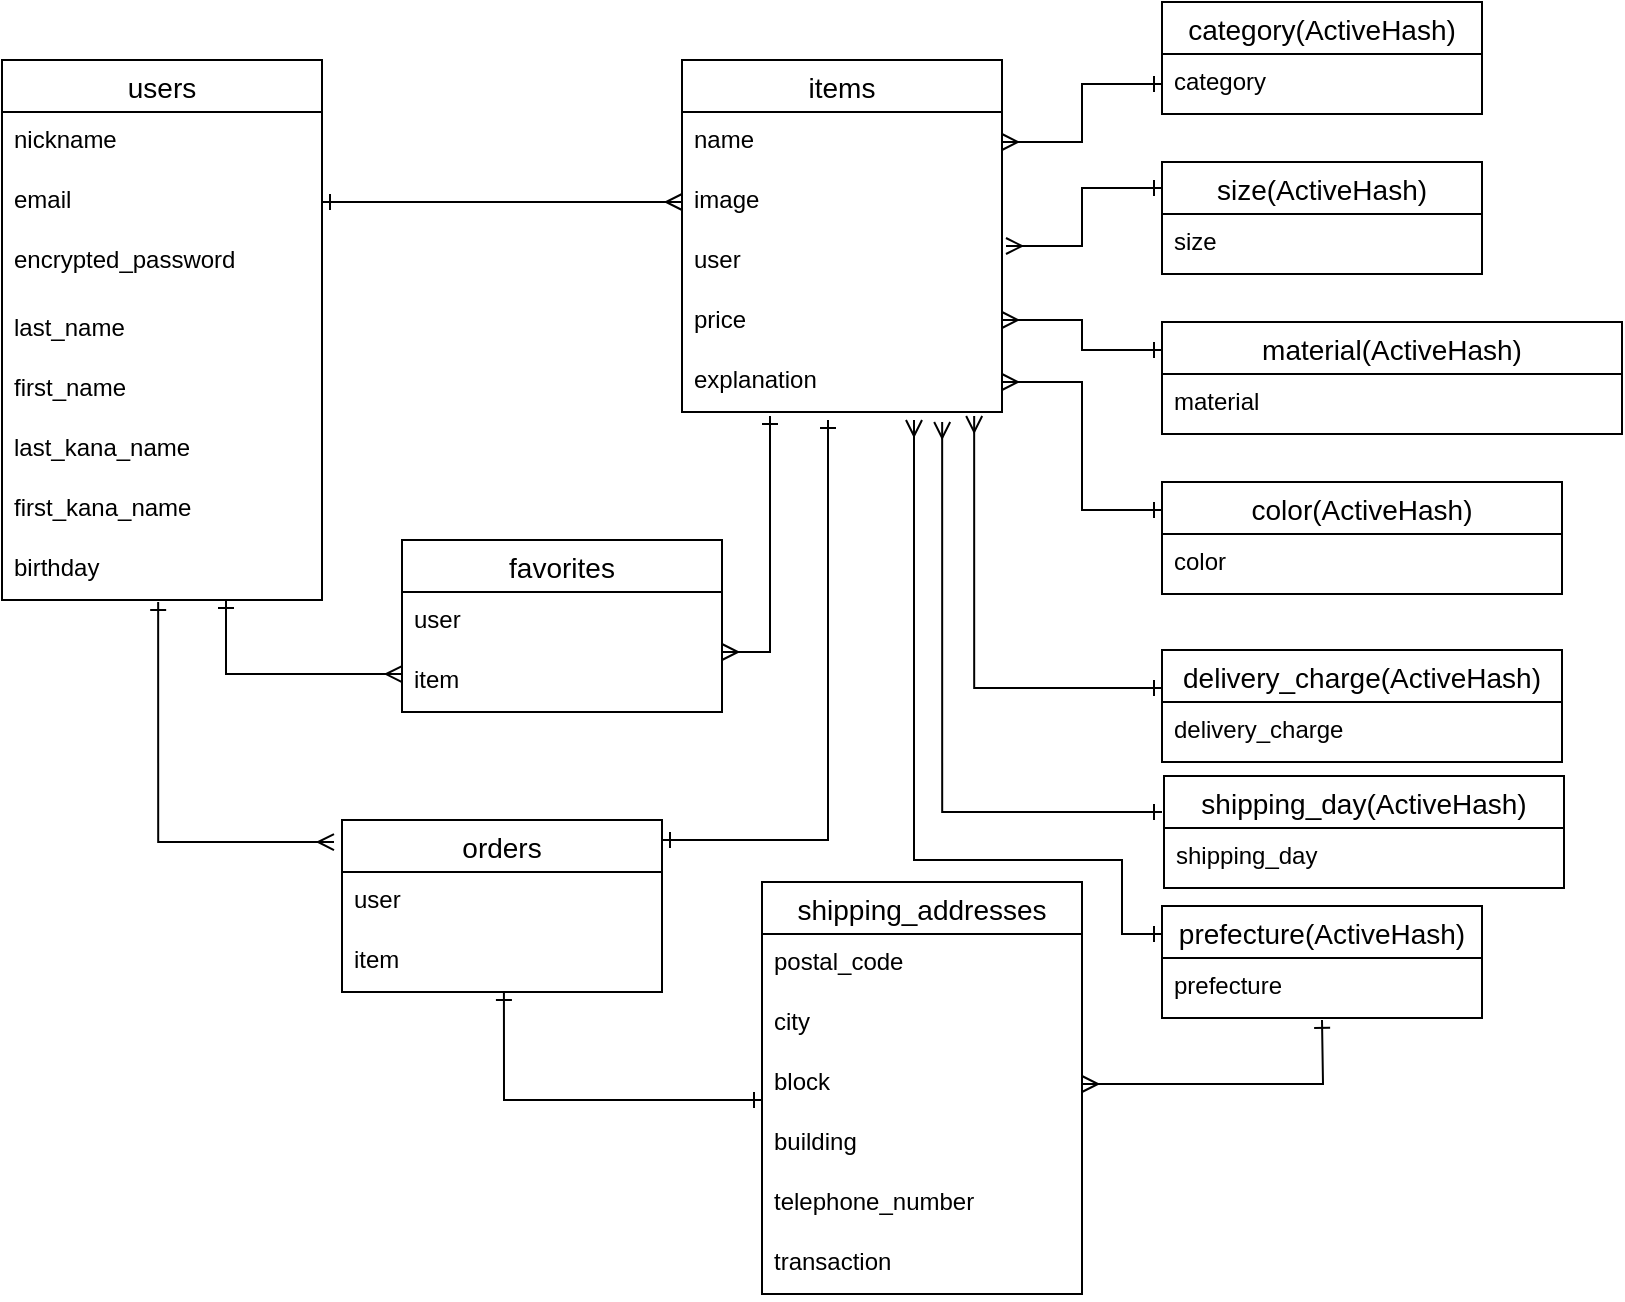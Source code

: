 <mxfile version="13.10.0" type="embed">
    <diagram id="ufj-w0g4FohMwPIXeeLI" name="ページ1">
        <mxGraphModel dx="728" dy="566" grid="1" gridSize="10" guides="1" tooltips="1" connect="1" arrows="1" fold="1" page="1" pageScale="1" pageWidth="850" pageHeight="1100" math="0" shadow="0">
            <root>
                <mxCell id="0"/>
                <mxCell id="1" parent="0"/>
                <mxCell id="16" value="users" style="swimlane;fontStyle=0;childLayout=stackLayout;horizontal=1;startSize=26;horizontalStack=0;resizeParent=1;resizeParentMax=0;resizeLast=0;collapsible=1;marginBottom=0;align=center;fontSize=14;" parent="1" vertex="1">
                    <mxGeometry x="20" y="70" width="160" height="270" as="geometry"/>
                </mxCell>
                <mxCell id="17" value="nickname" style="text;strokeColor=none;fillColor=none;spacingLeft=4;spacingRight=4;overflow=hidden;rotatable=0;points=[[0,0.5],[1,0.5]];portConstraint=eastwest;fontSize=12;" parent="16" vertex="1">
                    <mxGeometry y="26" width="160" height="30" as="geometry"/>
                </mxCell>
                <mxCell id="18" value="email" style="text;strokeColor=none;fillColor=none;spacingLeft=4;spacingRight=4;overflow=hidden;rotatable=0;points=[[0,0.5],[1,0.5]];portConstraint=eastwest;fontSize=12;" parent="16" vertex="1">
                    <mxGeometry y="56" width="160" height="30" as="geometry"/>
                </mxCell>
                <mxCell id="19" value="encrypted_password" style="text;strokeColor=none;fillColor=none;spacingLeft=4;spacingRight=4;overflow=hidden;rotatable=0;points=[[0,0.5],[1,0.5]];portConstraint=eastwest;fontSize=12;" parent="16" vertex="1">
                    <mxGeometry y="86" width="160" height="34" as="geometry"/>
                </mxCell>
                <mxCell id="112" value="last_name" style="text;strokeColor=none;fillColor=none;spacingLeft=4;spacingRight=4;overflow=hidden;rotatable=0;points=[[0,0.5],[1,0.5]];portConstraint=eastwest;fontSize=12;" parent="16" vertex="1">
                    <mxGeometry y="120" width="160" height="30" as="geometry"/>
                </mxCell>
                <mxCell id="113" value="first_name" style="text;strokeColor=none;fillColor=none;spacingLeft=4;spacingRight=4;overflow=hidden;rotatable=0;points=[[0,0.5],[1,0.5]];portConstraint=eastwest;fontSize=12;" parent="16" vertex="1">
                    <mxGeometry y="150" width="160" height="30" as="geometry"/>
                </mxCell>
                <mxCell id="117" value="last_kana_name" style="text;strokeColor=none;fillColor=none;spacingLeft=4;spacingRight=4;overflow=hidden;rotatable=0;points=[[0,0.5],[1,0.5]];portConstraint=eastwest;fontSize=12;" parent="16" vertex="1">
                    <mxGeometry y="180" width="160" height="30" as="geometry"/>
                </mxCell>
                <mxCell id="118" value="first_kana_name" style="text;strokeColor=none;fillColor=none;spacingLeft=4;spacingRight=4;overflow=hidden;rotatable=0;points=[[0,0.5],[1,0.5]];portConstraint=eastwest;fontSize=12;" parent="16" vertex="1">
                    <mxGeometry y="210" width="160" height="30" as="geometry"/>
                </mxCell>
                <mxCell id="119" value="birthday" style="text;strokeColor=none;fillColor=none;spacingLeft=4;spacingRight=4;overflow=hidden;rotatable=0;points=[[0,0.5],[1,0.5]];portConstraint=eastwest;fontSize=12;" parent="16" vertex="1">
                    <mxGeometry y="240" width="160" height="30" as="geometry"/>
                </mxCell>
                <mxCell id="44" value="items" style="swimlane;fontStyle=0;childLayout=stackLayout;horizontal=1;startSize=26;horizontalStack=0;resizeParent=1;resizeParentMax=0;resizeLast=0;collapsible=1;marginBottom=0;align=center;fontSize=14;" parent="1" vertex="1">
                    <mxGeometry x="360" y="70" width="160" height="176" as="geometry"/>
                </mxCell>
                <mxCell id="45" value="name" style="text;strokeColor=none;fillColor=none;spacingLeft=4;spacingRight=4;overflow=hidden;rotatable=0;points=[[0,0.5],[1,0.5]];portConstraint=eastwest;fontSize=12;" parent="44" vertex="1">
                    <mxGeometry y="26" width="160" height="30" as="geometry"/>
                </mxCell>
                <mxCell id="89" value="image" style="text;strokeColor=none;fillColor=none;spacingLeft=4;spacingRight=4;overflow=hidden;rotatable=0;points=[[0,0.5],[1,0.5]];portConstraint=eastwest;fontSize=12;shadow=0;" parent="44" vertex="1">
                    <mxGeometry y="56" width="160" height="30" as="geometry"/>
                </mxCell>
                <mxCell id="124" value="user" style="text;strokeColor=none;fillColor=none;spacingLeft=4;spacingRight=4;overflow=hidden;rotatable=0;points=[[0,0.5],[1,0.5]];portConstraint=eastwest;fontSize=12;shadow=0;" parent="44" vertex="1">
                    <mxGeometry y="86" width="160" height="30" as="geometry"/>
                </mxCell>
                <mxCell id="46" value="price" style="text;strokeColor=none;fillColor=none;spacingLeft=4;spacingRight=4;overflow=hidden;rotatable=0;points=[[0,0.5],[1,0.5]];portConstraint=eastwest;fontSize=12;" parent="44" vertex="1">
                    <mxGeometry y="116" width="160" height="30" as="geometry"/>
                </mxCell>
                <mxCell id="84" value="explanation" style="text;strokeColor=none;fillColor=none;spacingLeft=4;spacingRight=4;overflow=hidden;rotatable=0;points=[[0,0.5],[1,0.5]];portConstraint=eastwest;fontSize=12;shadow=0;" parent="44" vertex="1">
                    <mxGeometry y="146" width="160" height="30" as="geometry"/>
                </mxCell>
                <mxCell id="90" style="edgeStyle=orthogonalEdgeStyle;rounded=0;orthogonalLoop=1;jettySize=auto;html=1;exitX=1;exitY=0.5;exitDx=0;exitDy=0;endArrow=ERmany;endFill=0;startArrow=ERone;startFill=0;entryX=0;entryY=0.5;entryDx=0;entryDy=0;" parent="1" source="18" target="89" edge="1">
                    <mxGeometry relative="1" as="geometry">
                        <mxPoint x="550" y="190" as="targetPoint"/>
                    </mxGeometry>
                </mxCell>
                <mxCell id="91" value="orders" style="swimlane;fontStyle=0;childLayout=stackLayout;horizontal=1;startSize=26;horizontalStack=0;resizeParent=1;resizeParentMax=0;resizeLast=0;collapsible=1;marginBottom=0;align=center;fontSize=14;shadow=0;" parent="1" vertex="1">
                    <mxGeometry x="190" y="450" width="160" height="86" as="geometry"/>
                </mxCell>
                <mxCell id="125" value="user" style="text;strokeColor=none;fillColor=none;spacingLeft=4;spacingRight=4;overflow=hidden;rotatable=0;points=[[0,0.5],[1,0.5]];portConstraint=eastwest;fontSize=12;" parent="91" vertex="1">
                    <mxGeometry y="26" width="160" height="30" as="geometry"/>
                </mxCell>
                <mxCell id="126" value="item" style="text;strokeColor=none;fillColor=none;spacingLeft=4;spacingRight=4;overflow=hidden;rotatable=0;points=[[0,0.5],[1,0.5]];portConstraint=eastwest;fontSize=12;" parent="91" vertex="1">
                    <mxGeometry y="56" width="160" height="30" as="geometry"/>
                </mxCell>
                <mxCell id="96" style="edgeStyle=orthogonalEdgeStyle;rounded=0;orthogonalLoop=1;jettySize=auto;html=1;startArrow=ERone;startFill=0;endArrow=ERone;endFill=0;" parent="1" edge="1">
                    <mxGeometry relative="1" as="geometry">
                        <mxPoint x="433" y="250" as="targetPoint"/>
                        <mxPoint x="350" y="460" as="sourcePoint"/>
                        <Array as="points">
                            <mxPoint x="350" y="460"/>
                            <mxPoint x="433" y="460"/>
                        </Array>
                    </mxGeometry>
                </mxCell>
                <mxCell id="97" style="edgeStyle=orthogonalEdgeStyle;rounded=0;orthogonalLoop=1;jettySize=auto;html=1;startArrow=ERmany;startFill=0;endArrow=ERone;endFill=0;entryX=0.488;entryY=1.033;entryDx=0;entryDy=0;entryPerimeter=0;exitX=-0.025;exitY=0.128;exitDx=0;exitDy=0;exitPerimeter=0;" parent="1" target="119" edge="1" source="91">
                    <mxGeometry relative="1" as="geometry">
                        <mxPoint x="190" y="440" as="sourcePoint"/>
                        <mxPoint x="299" y="380" as="targetPoint"/>
                        <Array as="points">
                            <mxPoint x="98" y="461"/>
                        </Array>
                    </mxGeometry>
                </mxCell>
                <mxCell id="98" value="shipping_addresses" style="swimlane;fontStyle=0;childLayout=stackLayout;horizontal=1;startSize=26;horizontalStack=0;resizeParent=1;resizeParentMax=0;resizeLast=0;collapsible=1;marginBottom=0;align=center;fontSize=14;shadow=0;" parent="1" vertex="1">
                    <mxGeometry x="400" y="481" width="160" height="206" as="geometry"/>
                </mxCell>
                <mxCell id="99" value="postal_code" style="text;strokeColor=none;fillColor=none;spacingLeft=4;spacingRight=4;overflow=hidden;rotatable=0;points=[[0,0.5],[1,0.5]];portConstraint=eastwest;fontSize=12;" parent="98" vertex="1">
                    <mxGeometry y="26" width="160" height="30" as="geometry"/>
                </mxCell>
                <mxCell id="101" value="city" style="text;strokeColor=none;fillColor=none;spacingLeft=4;spacingRight=4;overflow=hidden;rotatable=0;points=[[0,0.5],[1,0.5]];portConstraint=eastwest;fontSize=12;" parent="98" vertex="1">
                    <mxGeometry y="56" width="160" height="30" as="geometry"/>
                </mxCell>
                <mxCell id="102" value="block" style="text;strokeColor=none;fillColor=none;spacingLeft=4;spacingRight=4;overflow=hidden;rotatable=0;points=[[0,0.5],[1,0.5]];portConstraint=eastwest;fontSize=12;" parent="98" vertex="1">
                    <mxGeometry y="86" width="160" height="30" as="geometry"/>
                </mxCell>
                <mxCell id="103" value="building" style="text;strokeColor=none;fillColor=none;spacingLeft=4;spacingRight=4;overflow=hidden;rotatable=0;points=[[0,0.5],[1,0.5]];portConstraint=eastwest;fontSize=12;" parent="98" vertex="1">
                    <mxGeometry y="116" width="160" height="30" as="geometry"/>
                </mxCell>
                <mxCell id="127" value="telephone_number" style="text;strokeColor=none;fillColor=none;spacingLeft=4;spacingRight=4;overflow=hidden;rotatable=0;points=[[0,0.5],[1,0.5]];portConstraint=eastwest;fontSize=12;" parent="98" vertex="1">
                    <mxGeometry y="146" width="160" height="30" as="geometry"/>
                </mxCell>
                <mxCell id="104" value="transaction" style="text;strokeColor=none;fillColor=none;spacingLeft=4;spacingRight=4;overflow=hidden;rotatable=0;points=[[0,0.5],[1,0.5]];portConstraint=eastwest;fontSize=12;" parent="98" vertex="1">
                    <mxGeometry y="176" width="160" height="30" as="geometry"/>
                </mxCell>
                <mxCell id="105" style="edgeStyle=orthogonalEdgeStyle;rounded=0;orthogonalLoop=1;jettySize=auto;html=1;startArrow=ERone;startFill=0;endArrow=ERone;endFill=0;exitX=0.506;exitY=1;exitDx=0;exitDy=0;exitPerimeter=0;" parent="1" source="126" edge="1">
                    <mxGeometry relative="1" as="geometry">
                        <mxPoint x="260" y="540" as="sourcePoint"/>
                        <Array as="points">
                            <mxPoint x="271" y="590"/>
                        </Array>
                        <mxPoint x="400" y="590" as="targetPoint"/>
                    </mxGeometry>
                </mxCell>
                <mxCell id="134" value="category(ActiveHash)" style="swimlane;fontStyle=0;childLayout=stackLayout;horizontal=1;startSize=26;horizontalStack=0;resizeParent=1;resizeParentMax=0;resizeLast=0;collapsible=1;marginBottom=0;align=center;fontSize=14;" parent="1" vertex="1">
                    <mxGeometry x="600" y="41" width="160" height="56" as="geometry"/>
                </mxCell>
                <mxCell id="135" value="category" style="text;strokeColor=none;fillColor=none;spacingLeft=4;spacingRight=4;overflow=hidden;rotatable=0;points=[[0,0.5],[1,0.5]];portConstraint=eastwest;fontSize=12;" parent="134" vertex="1">
                    <mxGeometry y="26" width="160" height="30" as="geometry"/>
                </mxCell>
                <mxCell id="150" style="edgeStyle=orthogonalEdgeStyle;rounded=0;orthogonalLoop=1;jettySize=auto;html=1;exitX=0;exitY=0.25;exitDx=0;exitDy=0;startArrow=ERone;startFill=0;endArrow=ERmany;endFill=0;" parent="1" edge="1">
                    <mxGeometry relative="1" as="geometry">
                        <mxPoint x="600" y="134" as="sourcePoint"/>
                        <mxPoint x="522" y="163" as="targetPoint"/>
                        <Array as="points">
                            <mxPoint x="560" y="134"/>
                            <mxPoint x="560" y="163"/>
                        </Array>
                    </mxGeometry>
                </mxCell>
                <mxCell id="138" value="size(ActiveHash)" style="swimlane;fontStyle=0;childLayout=stackLayout;horizontal=1;startSize=26;horizontalStack=0;resizeParent=1;resizeParentMax=0;resizeLast=0;collapsible=1;marginBottom=0;align=center;fontSize=14;" parent="1" vertex="1">
                    <mxGeometry x="600" y="121" width="160" height="56" as="geometry"/>
                </mxCell>
                <mxCell id="151" style="edgeStyle=orthogonalEdgeStyle;rounded=0;orthogonalLoop=1;jettySize=auto;html=1;exitX=0;exitY=0.25;exitDx=0;exitDy=0;startArrow=ERone;startFill=0;endArrow=ERmany;endFill=0;" parent="1" source="142" edge="1">
                    <mxGeometry relative="1" as="geometry">
                        <Array as="points">
                            <mxPoint x="560" y="215"/>
                            <mxPoint x="560" y="200"/>
                        </Array>
                        <mxPoint x="520" y="200" as="targetPoint"/>
                    </mxGeometry>
                </mxCell>
                <mxCell id="142" value="material(ActiveHash)" style="swimlane;fontStyle=0;childLayout=stackLayout;horizontal=1;startSize=26;horizontalStack=0;resizeParent=1;resizeParentMax=0;resizeLast=0;collapsible=1;marginBottom=0;align=center;fontSize=14;" parent="1" vertex="1">
                    <mxGeometry x="600" y="201" width="230" height="56" as="geometry"/>
                </mxCell>
                <mxCell id="143" value="material" style="text;strokeColor=none;fillColor=none;spacingLeft=4;spacingRight=4;overflow=hidden;rotatable=0;points=[[0,0.5],[1,0.5]];portConstraint=eastwest;fontSize=12;" parent="142" vertex="1">
                    <mxGeometry y="26" width="230" height="30" as="geometry"/>
                </mxCell>
                <mxCell id="154" style="edgeStyle=orthogonalEdgeStyle;rounded=0;orthogonalLoop=1;jettySize=auto;html=1;exitX=0;exitY=0.25;exitDx=0;exitDy=0;startArrow=ERone;startFill=0;endArrow=ERmany;endFill=0;" parent="1" source="144" edge="1">
                    <mxGeometry relative="1" as="geometry">
                        <mxPoint x="476" y="250" as="targetPoint"/>
                        <Array as="points">
                            <mxPoint x="580" y="507"/>
                            <mxPoint x="580" y="470"/>
                            <mxPoint x="476" y="470"/>
                        </Array>
                    </mxGeometry>
                </mxCell>
                <mxCell id="156" style="edgeStyle=orthogonalEdgeStyle;rounded=0;orthogonalLoop=1;jettySize=auto;html=1;startArrow=ERone;startFill=0;endArrow=ERmany;endFill=0;entryX=1;entryY=0.5;entryDx=0;entryDy=0;" parent="1" target="102" edge="1">
                    <mxGeometry relative="1" as="geometry">
                        <mxPoint x="750" y="500.0" as="targetPoint"/>
                        <mxPoint x="680" y="550" as="sourcePoint"/>
                    </mxGeometry>
                </mxCell>
                <mxCell id="144" value="prefecture(ActiveHash)" style="swimlane;fontStyle=0;childLayout=stackLayout;horizontal=1;startSize=26;horizontalStack=0;resizeParent=1;resizeParentMax=0;resizeLast=0;collapsible=1;marginBottom=0;align=center;fontSize=14;" parent="1" vertex="1">
                    <mxGeometry x="600" y="493" width="160" height="56" as="geometry"/>
                </mxCell>
                <mxCell id="145" value="prefecture" style="text;strokeColor=none;fillColor=none;spacingLeft=4;spacingRight=4;overflow=hidden;rotatable=0;points=[[0,0.5],[1,0.5]];portConstraint=eastwest;fontSize=12;" parent="144" vertex="1">
                    <mxGeometry y="26" width="160" height="30" as="geometry"/>
                </mxCell>
                <mxCell id="152" style="edgeStyle=orthogonalEdgeStyle;rounded=0;orthogonalLoop=1;jettySize=auto;html=1;exitX=0;exitY=0.25;exitDx=0;exitDy=0;startArrow=ERone;startFill=0;endArrow=ERmany;endFill=0;" parent="1" source="146" target="84" edge="1">
                    <mxGeometry relative="1" as="geometry">
                        <Array as="points">
                            <mxPoint x="560" y="295"/>
                            <mxPoint x="560" y="231"/>
                        </Array>
                    </mxGeometry>
                </mxCell>
                <mxCell id="146" value="color(ActiveHash)" style="swimlane;fontStyle=0;childLayout=stackLayout;horizontal=1;startSize=26;horizontalStack=0;resizeParent=1;resizeParentMax=0;resizeLast=0;collapsible=1;marginBottom=0;align=center;fontSize=14;" parent="1" vertex="1">
                    <mxGeometry x="600" y="281" width="200" height="56" as="geometry"/>
                </mxCell>
                <mxCell id="147" value="color" style="text;strokeColor=none;fillColor=none;spacingLeft=4;spacingRight=4;overflow=hidden;rotatable=0;points=[[0,0.5],[1,0.5]];portConstraint=eastwest;fontSize=12;" parent="146" vertex="1">
                    <mxGeometry y="26" width="200" height="30" as="geometry"/>
                </mxCell>
                <mxCell id="148" style="edgeStyle=orthogonalEdgeStyle;rounded=0;orthogonalLoop=1;jettySize=auto;html=1;exitX=0;exitY=0.5;exitDx=0;exitDy=0;entryX=1;entryY=0.5;entryDx=0;entryDy=0;endArrow=ERmany;endFill=0;startArrow=ERone;startFill=0;" parent="1" source="135" target="45" edge="1">
                    <mxGeometry relative="1" as="geometry"/>
                </mxCell>
                <mxCell id="139" value="size" style="text;strokeColor=none;fillColor=none;spacingLeft=4;spacingRight=4;overflow=hidden;rotatable=0;points=[[0,0.5],[1,0.5]];portConstraint=eastwest;fontSize=12;" parent="1" vertex="1">
                    <mxGeometry x="600" y="147" width="160" height="30" as="geometry"/>
                </mxCell>
                <mxCell id="162" value="delivery_charge(ActiveHash)" style="swimlane;fontStyle=0;childLayout=stackLayout;horizontal=1;startSize=26;horizontalStack=0;resizeParent=1;resizeParentMax=0;resizeLast=0;collapsible=1;marginBottom=0;align=center;fontSize=14;" vertex="1" parent="1">
                    <mxGeometry x="600" y="365" width="200" height="56" as="geometry"/>
                </mxCell>
                <mxCell id="163" value="delivery_charge" style="text;strokeColor=none;fillColor=none;spacingLeft=4;spacingRight=4;overflow=hidden;rotatable=0;points=[[0,0.5],[1,0.5]];portConstraint=eastwest;fontSize=12;" vertex="1" parent="162">
                    <mxGeometry y="26" width="200" height="30" as="geometry"/>
                </mxCell>
                <mxCell id="164" style="edgeStyle=orthogonalEdgeStyle;rounded=0;orthogonalLoop=1;jettySize=auto;html=1;exitX=0;exitY=0.25;exitDx=0;exitDy=0;startArrow=ERone;startFill=0;endArrow=ERmany;endFill=0;entryX=0.913;entryY=1.067;entryDx=0;entryDy=0;entryPerimeter=0;" edge="1" parent="1" target="84">
                    <mxGeometry relative="1" as="geometry">
                        <Array as="points">
                            <mxPoint x="506" y="384"/>
                        </Array>
                        <mxPoint x="600" y="384" as="sourcePoint"/>
                        <mxPoint x="520" y="320" as="targetPoint"/>
                    </mxGeometry>
                </mxCell>
                <mxCell id="165" value="shipping_day(ActiveHash)" style="swimlane;fontStyle=0;childLayout=stackLayout;horizontal=1;startSize=26;horizontalStack=0;resizeParent=1;resizeParentMax=0;resizeLast=0;collapsible=1;marginBottom=0;align=center;fontSize=14;" vertex="1" parent="1">
                    <mxGeometry x="601" y="428" width="200" height="56" as="geometry"/>
                </mxCell>
                <mxCell id="166" value="shipping_day" style="text;strokeColor=none;fillColor=none;spacingLeft=4;spacingRight=4;overflow=hidden;rotatable=0;points=[[0,0.5],[1,0.5]];portConstraint=eastwest;fontSize=12;" vertex="1" parent="165">
                    <mxGeometry y="26" width="200" height="30" as="geometry"/>
                </mxCell>
                <mxCell id="167" style="edgeStyle=orthogonalEdgeStyle;rounded=0;orthogonalLoop=1;jettySize=auto;html=1;exitX=0;exitY=0.25;exitDx=0;exitDy=0;startArrow=ERone;startFill=0;endArrow=ERmany;endFill=0;entryX=0.813;entryY=1.167;entryDx=0;entryDy=0;entryPerimeter=0;" edge="1" parent="1" target="84">
                    <mxGeometry relative="1" as="geometry">
                        <Array as="points">
                            <mxPoint x="490" y="446"/>
                        </Array>
                        <mxPoint x="600" y="445.99" as="sourcePoint"/>
                        <mxPoint x="506.08" y="310" as="targetPoint"/>
                    </mxGeometry>
                </mxCell>
                <mxCell id="168" value="favorites" style="swimlane;fontStyle=0;childLayout=stackLayout;horizontal=1;startSize=26;horizontalStack=0;resizeParent=1;resizeParentMax=0;resizeLast=0;collapsible=1;marginBottom=0;align=center;fontSize=14;shadow=0;" vertex="1" parent="1">
                    <mxGeometry x="220" y="310" width="160" height="86" as="geometry"/>
                </mxCell>
                <mxCell id="169" value="user" style="text;strokeColor=none;fillColor=none;spacingLeft=4;spacingRight=4;overflow=hidden;rotatable=0;points=[[0,0.5],[1,0.5]];portConstraint=eastwest;fontSize=12;" vertex="1" parent="168">
                    <mxGeometry y="26" width="160" height="30" as="geometry"/>
                </mxCell>
                <mxCell id="172" style="edgeStyle=orthogonalEdgeStyle;rounded=0;orthogonalLoop=1;jettySize=auto;html=1;startArrow=ERmany;startFill=0;endArrow=ERone;endFill=0;entryX=0.275;entryY=1.067;entryDx=0;entryDy=0;entryPerimeter=0;exitX=-0.025;exitY=0.128;exitDx=0;exitDy=0;exitPerimeter=0;" edge="1" parent="168" target="84">
                    <mxGeometry relative="1" as="geometry">
                        <mxPoint x="160" y="55.998" as="sourcePoint"/>
                        <mxPoint x="72.08" y="-64.02" as="targetPoint"/>
                        <Array as="points">
                            <mxPoint x="184" y="56"/>
                        </Array>
                    </mxGeometry>
                </mxCell>
                <mxCell id="170" value="item" style="text;strokeColor=none;fillColor=none;spacingLeft=4;spacingRight=4;overflow=hidden;rotatable=0;points=[[0,0.5],[1,0.5]];portConstraint=eastwest;fontSize=12;" vertex="1" parent="168">
                    <mxGeometry y="56" width="160" height="30" as="geometry"/>
                </mxCell>
                <mxCell id="171" style="edgeStyle=orthogonalEdgeStyle;rounded=0;orthogonalLoop=1;jettySize=auto;html=1;startArrow=ERmany;startFill=0;endArrow=ERone;endFill=0;exitX=-0.025;exitY=0.128;exitDx=0;exitDy=0;exitPerimeter=0;" edge="1" parent="1">
                    <mxGeometry relative="1" as="geometry">
                        <mxPoint x="220" y="377.018" as="sourcePoint"/>
                        <mxPoint x="132" y="340" as="targetPoint"/>
                        <Array as="points">
                            <mxPoint x="132" y="377.01"/>
                        </Array>
                    </mxGeometry>
                </mxCell>
            </root>
        </mxGraphModel>
    </diagram>
</mxfile>